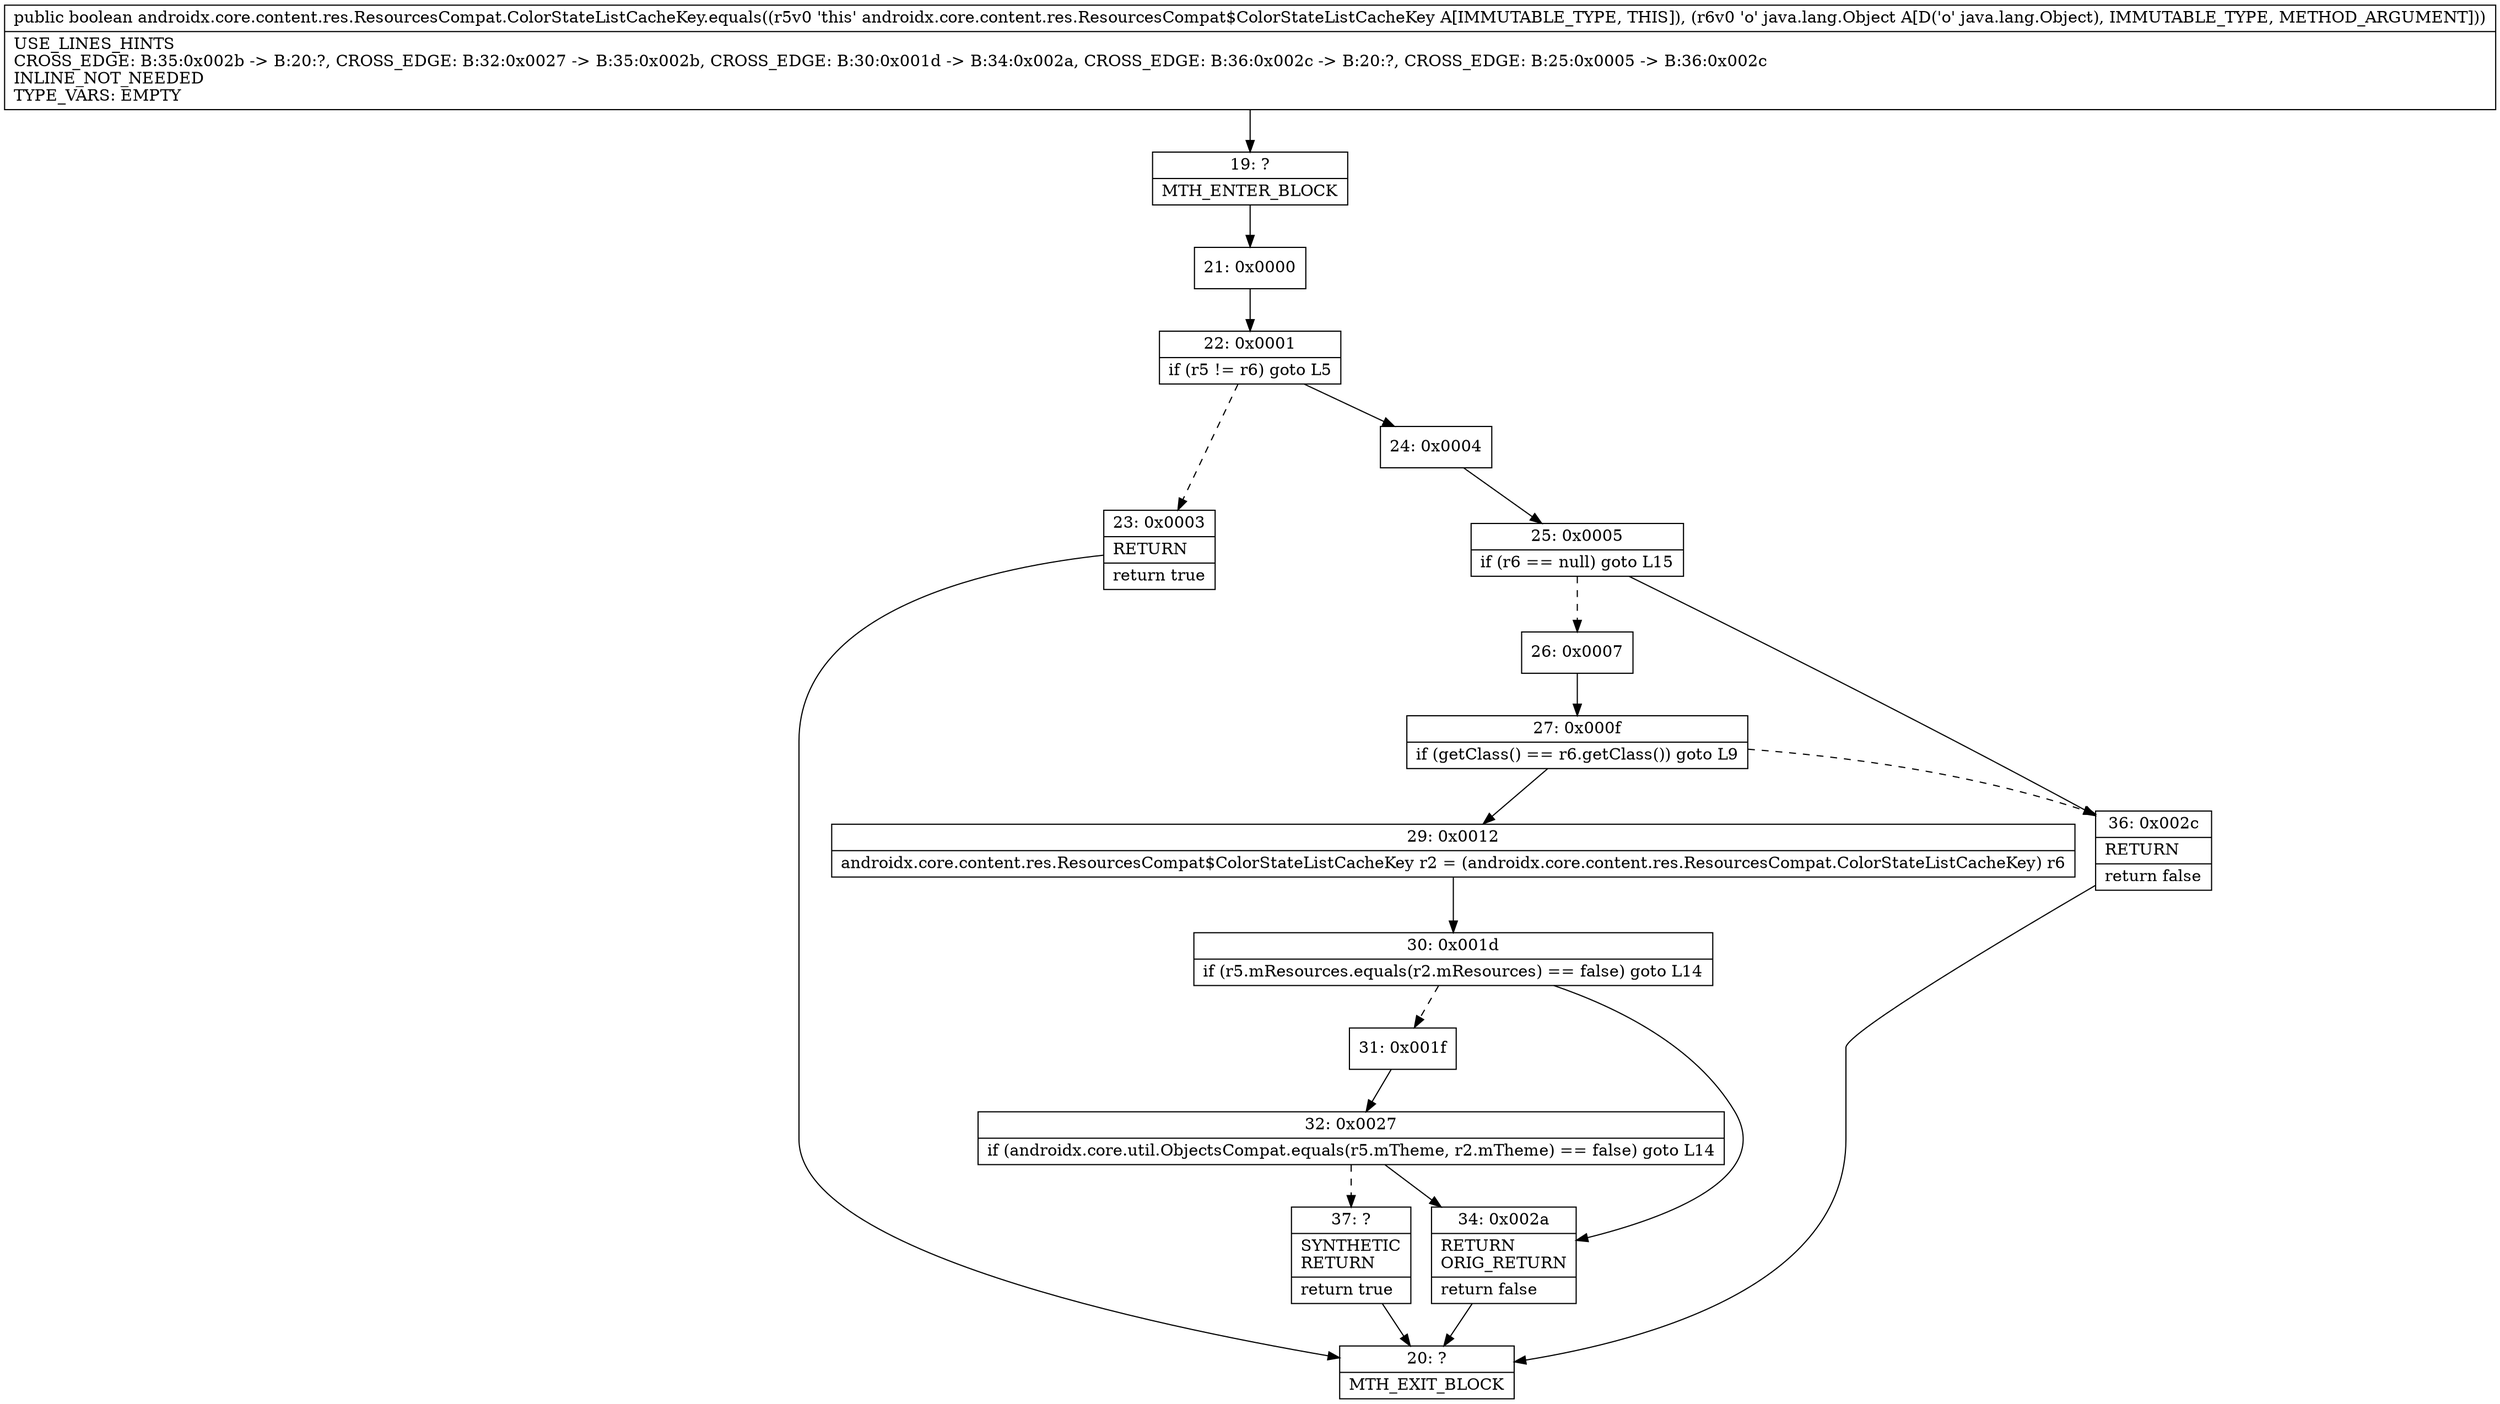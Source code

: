 digraph "CFG forandroidx.core.content.res.ResourcesCompat.ColorStateListCacheKey.equals(Ljava\/lang\/Object;)Z" {
Node_19 [shape=record,label="{19\:\ ?|MTH_ENTER_BLOCK\l}"];
Node_21 [shape=record,label="{21\:\ 0x0000}"];
Node_22 [shape=record,label="{22\:\ 0x0001|if (r5 != r6) goto L5\l}"];
Node_23 [shape=record,label="{23\:\ 0x0003|RETURN\l|return true\l}"];
Node_20 [shape=record,label="{20\:\ ?|MTH_EXIT_BLOCK\l}"];
Node_24 [shape=record,label="{24\:\ 0x0004}"];
Node_25 [shape=record,label="{25\:\ 0x0005|if (r6 == null) goto L15\l}"];
Node_26 [shape=record,label="{26\:\ 0x0007}"];
Node_27 [shape=record,label="{27\:\ 0x000f|if (getClass() == r6.getClass()) goto L9\l}"];
Node_29 [shape=record,label="{29\:\ 0x0012|androidx.core.content.res.ResourcesCompat$ColorStateListCacheKey r2 = (androidx.core.content.res.ResourcesCompat.ColorStateListCacheKey) r6\l}"];
Node_30 [shape=record,label="{30\:\ 0x001d|if (r5.mResources.equals(r2.mResources) == false) goto L14\l}"];
Node_31 [shape=record,label="{31\:\ 0x001f}"];
Node_32 [shape=record,label="{32\:\ 0x0027|if (androidx.core.util.ObjectsCompat.equals(r5.mTheme, r2.mTheme) == false) goto L14\l}"];
Node_37 [shape=record,label="{37\:\ ?|SYNTHETIC\lRETURN\l|return true\l}"];
Node_34 [shape=record,label="{34\:\ 0x002a|RETURN\lORIG_RETURN\l|return false\l}"];
Node_36 [shape=record,label="{36\:\ 0x002c|RETURN\l|return false\l}"];
MethodNode[shape=record,label="{public boolean androidx.core.content.res.ResourcesCompat.ColorStateListCacheKey.equals((r5v0 'this' androidx.core.content.res.ResourcesCompat$ColorStateListCacheKey A[IMMUTABLE_TYPE, THIS]), (r6v0 'o' java.lang.Object A[D('o' java.lang.Object), IMMUTABLE_TYPE, METHOD_ARGUMENT]))  | USE_LINES_HINTS\lCROSS_EDGE: B:35:0x002b \-\> B:20:?, CROSS_EDGE: B:32:0x0027 \-\> B:35:0x002b, CROSS_EDGE: B:30:0x001d \-\> B:34:0x002a, CROSS_EDGE: B:36:0x002c \-\> B:20:?, CROSS_EDGE: B:25:0x0005 \-\> B:36:0x002c\lINLINE_NOT_NEEDED\lTYPE_VARS: EMPTY\l}"];
MethodNode -> Node_19;Node_19 -> Node_21;
Node_21 -> Node_22;
Node_22 -> Node_23[style=dashed];
Node_22 -> Node_24;
Node_23 -> Node_20;
Node_24 -> Node_25;
Node_25 -> Node_26[style=dashed];
Node_25 -> Node_36;
Node_26 -> Node_27;
Node_27 -> Node_29;
Node_27 -> Node_36[style=dashed];
Node_29 -> Node_30;
Node_30 -> Node_31[style=dashed];
Node_30 -> Node_34;
Node_31 -> Node_32;
Node_32 -> Node_34;
Node_32 -> Node_37[style=dashed];
Node_37 -> Node_20;
Node_34 -> Node_20;
Node_36 -> Node_20;
}

